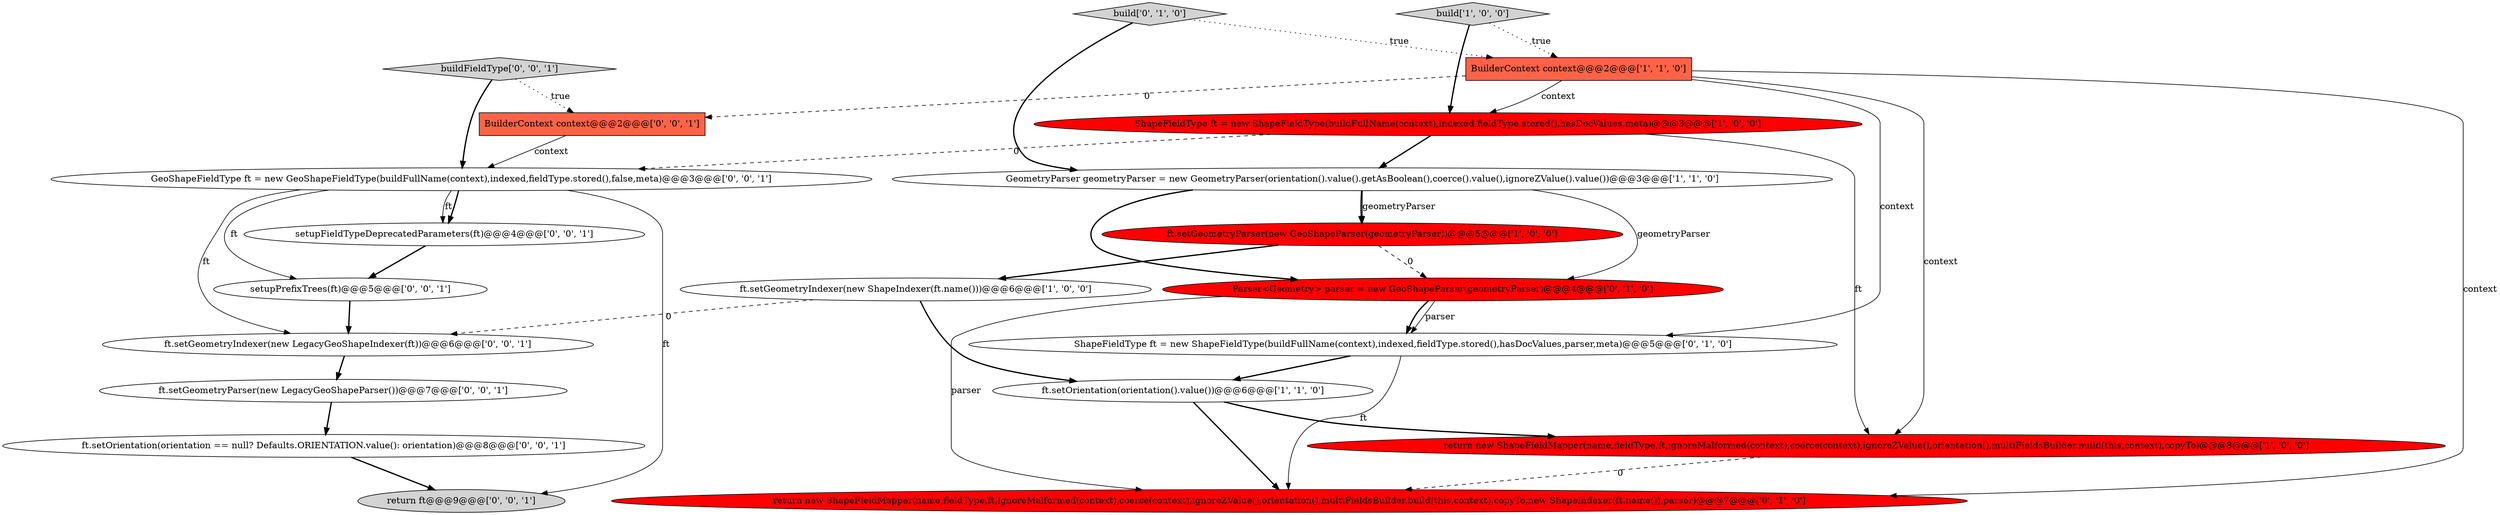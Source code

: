 digraph {
16 [style = filled, label = "buildFieldType['0', '0', '1']", fillcolor = lightgray, shape = diamond image = "AAA0AAABBB3BBB"];
5 [style = filled, label = "ShapeFieldType ft = new ShapeFieldType(buildFullName(context),indexed,fieldType.stored(),hasDocValues,meta)@@@3@@@['1', '0', '0']", fillcolor = red, shape = ellipse image = "AAA1AAABBB1BBB"];
9 [style = filled, label = "Parser<Geometry> parser = new GeoShapeParser(geometryParser)@@@4@@@['0', '1', '0']", fillcolor = red, shape = ellipse image = "AAA1AAABBB2BBB"];
18 [style = filled, label = "ft.setGeometryParser(new LegacyGeoShapeParser())@@@7@@@['0', '0', '1']", fillcolor = white, shape = ellipse image = "AAA0AAABBB3BBB"];
2 [style = filled, label = "GeometryParser geometryParser = new GeometryParser(orientation().value().getAsBoolean(),coerce().value(),ignoreZValue().value())@@@3@@@['1', '1', '0']", fillcolor = white, shape = ellipse image = "AAA0AAABBB1BBB"];
11 [style = filled, label = "build['0', '1', '0']", fillcolor = lightgray, shape = diamond image = "AAA0AAABBB2BBB"];
14 [style = filled, label = "ft.setOrientation(orientation == null? Defaults.ORIENTATION.value(): orientation)@@@8@@@['0', '0', '1']", fillcolor = white, shape = ellipse image = "AAA0AAABBB3BBB"];
3 [style = filled, label = "ft.setGeometryParser(new GeoShapeParser(geometryParser))@@@5@@@['1', '0', '0']", fillcolor = red, shape = ellipse image = "AAA1AAABBB1BBB"];
4 [style = filled, label = "ft.setOrientation(orientation().value())@@@6@@@['1', '1', '0']", fillcolor = white, shape = ellipse image = "AAA0AAABBB1BBB"];
12 [style = filled, label = "GeoShapeFieldType ft = new GeoShapeFieldType(buildFullName(context),indexed,fieldType.stored(),false,meta)@@@3@@@['0', '0', '1']", fillcolor = white, shape = ellipse image = "AAA0AAABBB3BBB"];
7 [style = filled, label = "build['1', '0', '0']", fillcolor = lightgray, shape = diamond image = "AAA0AAABBB1BBB"];
19 [style = filled, label = "setupFieldTypeDeprecatedParameters(ft)@@@4@@@['0', '0', '1']", fillcolor = white, shape = ellipse image = "AAA0AAABBB3BBB"];
13 [style = filled, label = "ft.setGeometryIndexer(new LegacyGeoShapeIndexer(ft))@@@6@@@['0', '0', '1']", fillcolor = white, shape = ellipse image = "AAA0AAABBB3BBB"];
1 [style = filled, label = "ft.setGeometryIndexer(new ShapeIndexer(ft.name()))@@@6@@@['1', '0', '0']", fillcolor = white, shape = ellipse image = "AAA0AAABBB1BBB"];
6 [style = filled, label = "return new ShapeFieldMapper(name,fieldType,ft,ignoreMalformed(context),coerce(context),ignoreZValue(),orientation(),multiFieldsBuilder.build(this,context),copyTo)@@@8@@@['1', '0', '0']", fillcolor = red, shape = ellipse image = "AAA1AAABBB1BBB"];
8 [style = filled, label = "ShapeFieldType ft = new ShapeFieldType(buildFullName(context),indexed,fieldType.stored(),hasDocValues,parser,meta)@@@5@@@['0', '1', '0']", fillcolor = white, shape = ellipse image = "AAA0AAABBB2BBB"];
10 [style = filled, label = "return new ShapeFieldMapper(name,fieldType,ft,ignoreMalformed(context),coerce(context),ignoreZValue(),orientation(),multiFieldsBuilder.build(this,context),copyTo,new ShapeIndexer(ft.name()),parser)@@@7@@@['0', '1', '0']", fillcolor = red, shape = ellipse image = "AAA1AAABBB2BBB"];
0 [style = filled, label = "BuilderContext context@@@2@@@['1', '1', '0']", fillcolor = tomato, shape = box image = "AAA0AAABBB1BBB"];
15 [style = filled, label = "return ft@@@9@@@['0', '0', '1']", fillcolor = lightgray, shape = ellipse image = "AAA0AAABBB3BBB"];
20 [style = filled, label = "setupPrefixTrees(ft)@@@5@@@['0', '0', '1']", fillcolor = white, shape = ellipse image = "AAA0AAABBB3BBB"];
17 [style = filled, label = "BuilderContext context@@@2@@@['0', '0', '1']", fillcolor = tomato, shape = box image = "AAA0AAABBB3BBB"];
4->10 [style = bold, label=""];
0->10 [style = solid, label="context"];
1->4 [style = bold, label=""];
5->12 [style = dashed, label="0"];
20->13 [style = bold, label=""];
0->5 [style = solid, label="context"];
3->1 [style = bold, label=""];
2->3 [style = solid, label="geometryParser"];
4->6 [style = bold, label=""];
2->9 [style = solid, label="geometryParser"];
19->20 [style = bold, label=""];
9->10 [style = solid, label="parser"];
2->3 [style = bold, label=""];
12->13 [style = solid, label="ft"];
16->17 [style = dotted, label="true"];
5->6 [style = solid, label="ft"];
12->20 [style = solid, label="ft"];
9->8 [style = solid, label="parser"];
0->8 [style = solid, label="context"];
2->9 [style = bold, label=""];
7->0 [style = dotted, label="true"];
9->8 [style = bold, label=""];
0->17 [style = dashed, label="0"];
11->2 [style = bold, label=""];
6->10 [style = dashed, label="0"];
1->13 [style = dashed, label="0"];
12->19 [style = solid, label="ft"];
5->2 [style = bold, label=""];
7->5 [style = bold, label=""];
12->15 [style = solid, label="ft"];
8->10 [style = solid, label="ft"];
3->9 [style = dashed, label="0"];
0->6 [style = solid, label="context"];
11->0 [style = dotted, label="true"];
17->12 [style = solid, label="context"];
14->15 [style = bold, label=""];
8->4 [style = bold, label=""];
12->19 [style = bold, label=""];
16->12 [style = bold, label=""];
18->14 [style = bold, label=""];
13->18 [style = bold, label=""];
}

